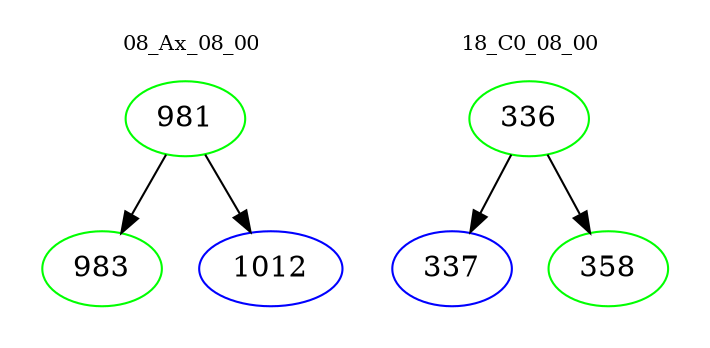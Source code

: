digraph{
subgraph cluster_0 {
color = white
label = "08_Ax_08_00";
fontsize=10;
T0_981 [label="981", color="green"]
T0_981 -> T0_983 [color="black"]
T0_983 [label="983", color="green"]
T0_981 -> T0_1012 [color="black"]
T0_1012 [label="1012", color="blue"]
}
subgraph cluster_1 {
color = white
label = "18_C0_08_00";
fontsize=10;
T1_336 [label="336", color="green"]
T1_336 -> T1_337 [color="black"]
T1_337 [label="337", color="blue"]
T1_336 -> T1_358 [color="black"]
T1_358 [label="358", color="green"]
}
}
